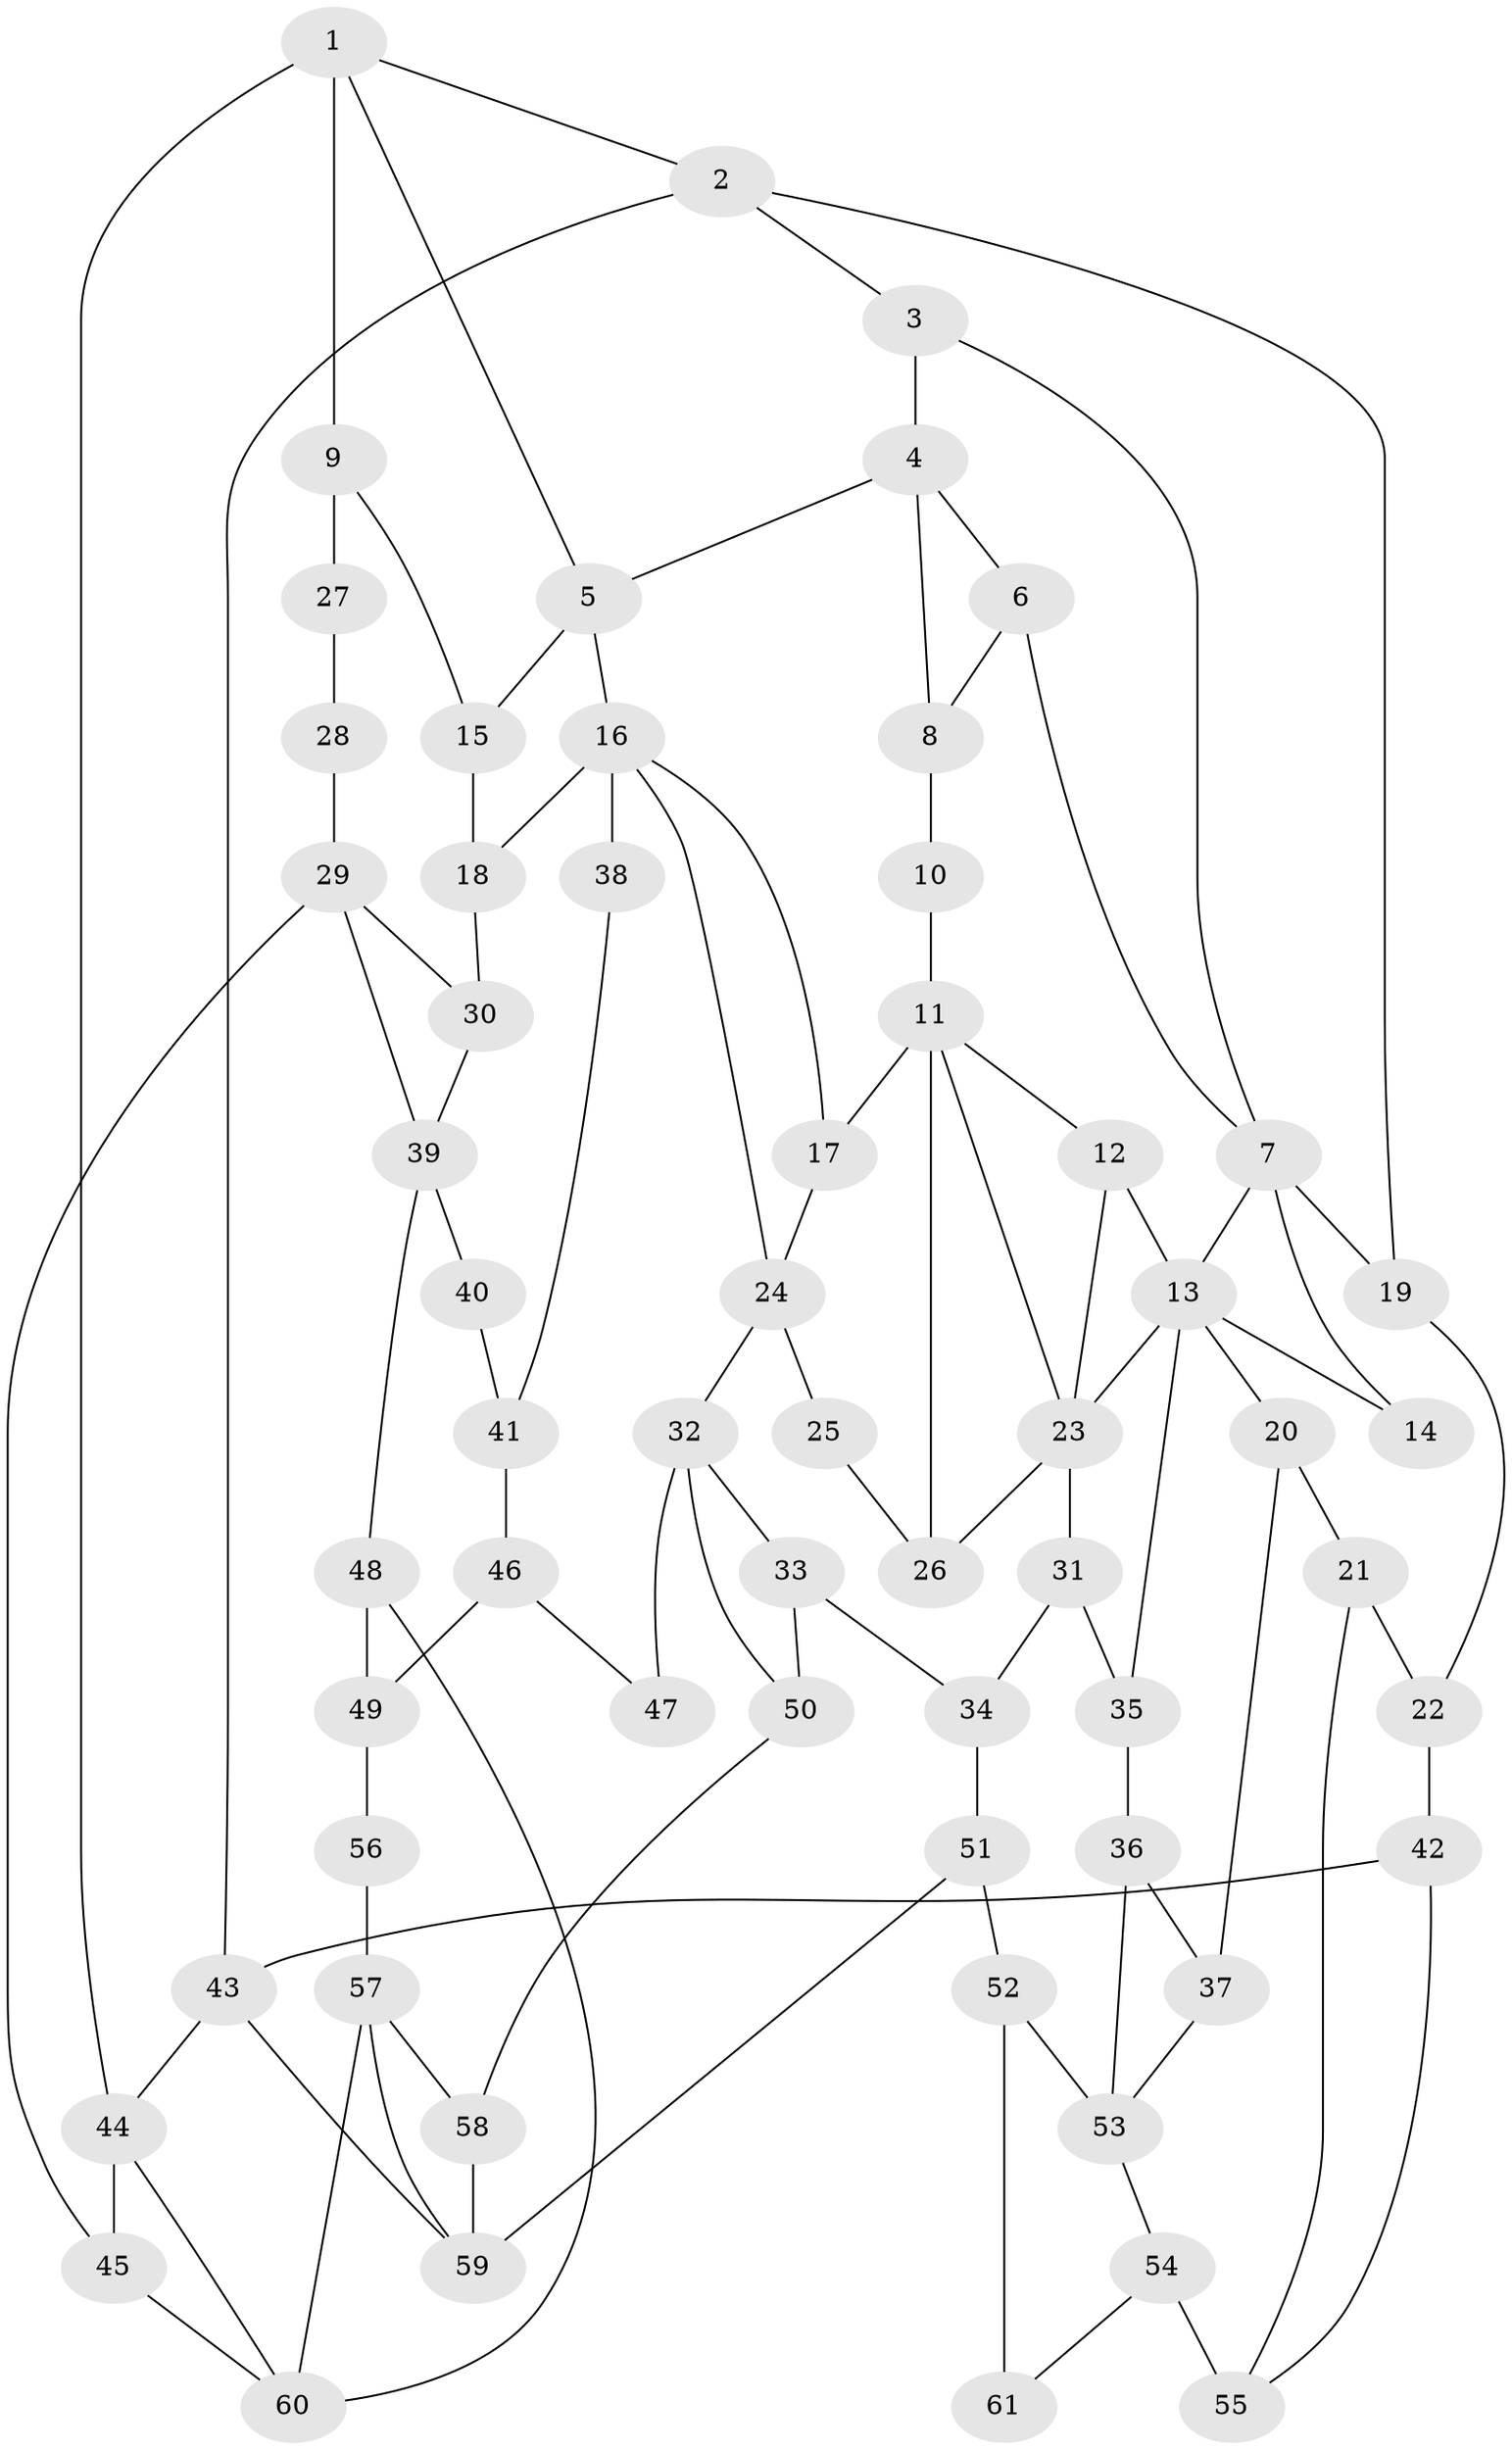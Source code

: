 // original degree distribution, {3: 0.01652892561983471, 5: 0.49586776859504134, 4: 0.256198347107438, 6: 0.23140495867768596}
// Generated by graph-tools (version 1.1) at 2025/54/03/04/25 22:54:46]
// undirected, 61 vertices, 99 edges
graph export_dot {
  node [color=gray90,style=filled];
  1;
  2;
  3;
  4;
  5;
  6;
  7;
  8;
  9;
  10;
  11;
  12;
  13;
  14;
  15;
  16;
  17;
  18;
  19;
  20;
  21;
  22;
  23;
  24;
  25;
  26;
  27;
  28;
  29;
  30;
  31;
  32;
  33;
  34;
  35;
  36;
  37;
  38;
  39;
  40;
  41;
  42;
  43;
  44;
  45;
  46;
  47;
  48;
  49;
  50;
  51;
  52;
  53;
  54;
  55;
  56;
  57;
  58;
  59;
  60;
  61;
  1 -- 2 [weight=1.0];
  1 -- 5 [weight=1.0];
  1 -- 9 [weight=2.0];
  1 -- 44 [weight=1.0];
  2 -- 3 [weight=1.0];
  2 -- 19 [weight=1.0];
  2 -- 43 [weight=1.0];
  3 -- 4 [weight=1.0];
  3 -- 7 [weight=1.0];
  4 -- 5 [weight=1.0];
  4 -- 6 [weight=1.0];
  4 -- 8 [weight=1.0];
  5 -- 15 [weight=1.0];
  5 -- 16 [weight=1.0];
  6 -- 7 [weight=1.0];
  6 -- 8 [weight=1.0];
  7 -- 13 [weight=1.0];
  7 -- 14 [weight=2.0];
  7 -- 19 [weight=1.0];
  8 -- 10 [weight=1.0];
  9 -- 15 [weight=2.0];
  9 -- 27 [weight=2.0];
  10 -- 11 [weight=2.0];
  11 -- 12 [weight=1.0];
  11 -- 17 [weight=1.0];
  11 -- 23 [weight=1.0];
  11 -- 26 [weight=1.0];
  12 -- 13 [weight=1.0];
  12 -- 23 [weight=1.0];
  13 -- 14 [weight=1.0];
  13 -- 20 [weight=1.0];
  13 -- 23 [weight=1.0];
  13 -- 35 [weight=1.0];
  15 -- 18 [weight=2.0];
  16 -- 17 [weight=1.0];
  16 -- 18 [weight=1.0];
  16 -- 24 [weight=1.0];
  16 -- 38 [weight=2.0];
  17 -- 24 [weight=1.0];
  18 -- 30 [weight=1.0];
  19 -- 22 [weight=1.0];
  20 -- 21 [weight=1.0];
  20 -- 37 [weight=1.0];
  21 -- 22 [weight=1.0];
  21 -- 55 [weight=1.0];
  22 -- 42 [weight=1.0];
  23 -- 26 [weight=1.0];
  23 -- 31 [weight=2.0];
  24 -- 25 [weight=2.0];
  24 -- 32 [weight=2.0];
  25 -- 26 [weight=1.0];
  27 -- 28 [weight=1.0];
  28 -- 29 [weight=2.0];
  29 -- 30 [weight=1.0];
  29 -- 39 [weight=1.0];
  29 -- 45 [weight=1.0];
  30 -- 39 [weight=1.0];
  31 -- 34 [weight=1.0];
  31 -- 35 [weight=1.0];
  32 -- 33 [weight=1.0];
  32 -- 47 [weight=2.0];
  32 -- 50 [weight=1.0];
  33 -- 34 [weight=1.0];
  33 -- 50 [weight=1.0];
  34 -- 51 [weight=1.0];
  35 -- 36 [weight=1.0];
  36 -- 37 [weight=1.0];
  36 -- 53 [weight=1.0];
  37 -- 53 [weight=1.0];
  38 -- 41 [weight=1.0];
  39 -- 40 [weight=2.0];
  39 -- 48 [weight=2.0];
  40 -- 41 [weight=1.0];
  41 -- 46 [weight=1.0];
  42 -- 43 [weight=1.0];
  42 -- 55 [weight=1.0];
  43 -- 44 [weight=1.0];
  43 -- 59 [weight=1.0];
  44 -- 45 [weight=1.0];
  44 -- 60 [weight=1.0];
  45 -- 60 [weight=1.0];
  46 -- 47 [weight=1.0];
  46 -- 49 [weight=1.0];
  48 -- 49 [weight=1.0];
  48 -- 60 [weight=2.0];
  49 -- 56 [weight=1.0];
  50 -- 58 [weight=1.0];
  51 -- 52 [weight=2.0];
  51 -- 59 [weight=2.0];
  52 -- 53 [weight=2.0];
  52 -- 61 [weight=2.0];
  53 -- 54 [weight=1.0];
  54 -- 55 [weight=2.0];
  54 -- 61 [weight=1.0];
  56 -- 57 [weight=2.0];
  57 -- 58 [weight=1.0];
  57 -- 59 [weight=1.0];
  57 -- 60 [weight=2.0];
  58 -- 59 [weight=1.0];
}
